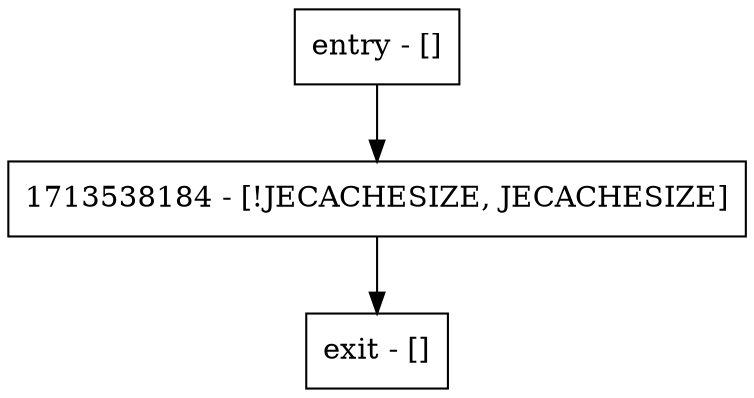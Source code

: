 digraph getSize {
node [shape=record];
entry [label="entry - []"];
exit [label="exit - []"];
1713538184 [label="1713538184 - [!JECACHESIZE, JECACHESIZE]"];
entry;
exit;
entry -> 1713538184;
1713538184 -> exit;
}

